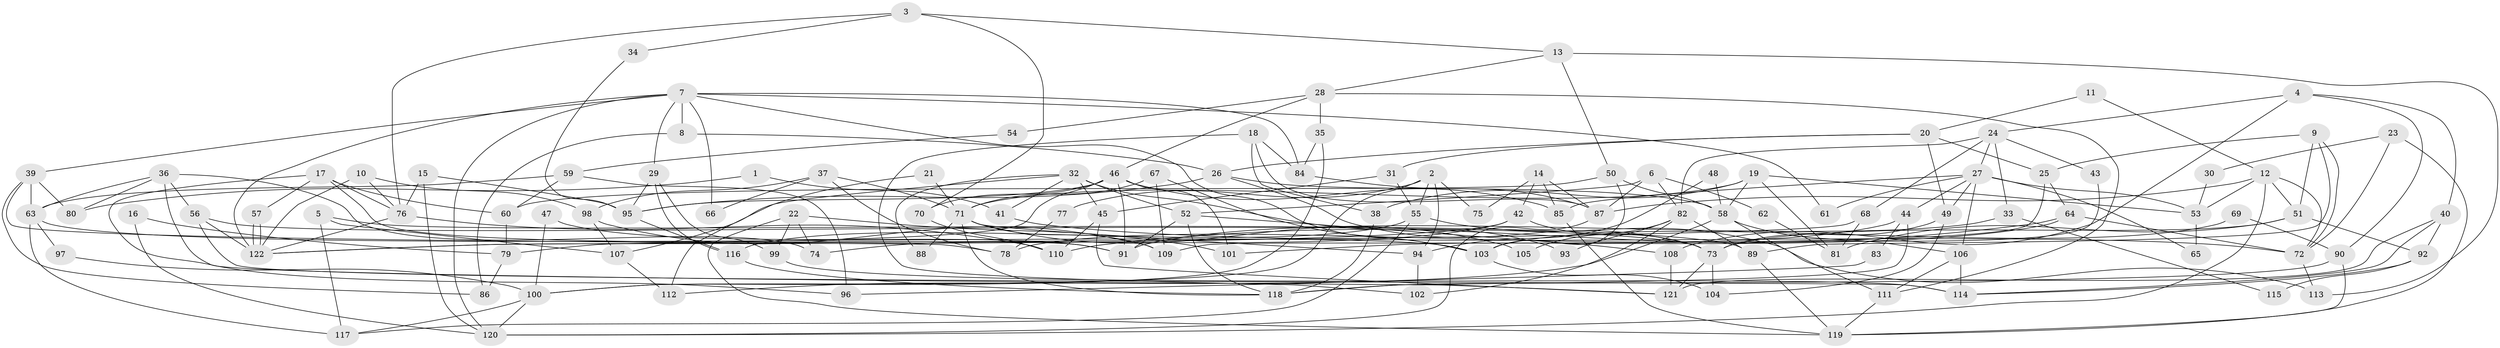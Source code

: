 // Generated by graph-tools (version 1.1) at 2025/36/03/09/25 02:36:05]
// undirected, 122 vertices, 244 edges
graph export_dot {
graph [start="1"]
  node [color=gray90,style=filled];
  1;
  2;
  3;
  4;
  5;
  6;
  7;
  8;
  9;
  10;
  11;
  12;
  13;
  14;
  15;
  16;
  17;
  18;
  19;
  20;
  21;
  22;
  23;
  24;
  25;
  26;
  27;
  28;
  29;
  30;
  31;
  32;
  33;
  34;
  35;
  36;
  37;
  38;
  39;
  40;
  41;
  42;
  43;
  44;
  45;
  46;
  47;
  48;
  49;
  50;
  51;
  52;
  53;
  54;
  55;
  56;
  57;
  58;
  59;
  60;
  61;
  62;
  63;
  64;
  65;
  66;
  67;
  68;
  69;
  70;
  71;
  72;
  73;
  74;
  75;
  76;
  77;
  78;
  79;
  80;
  81;
  82;
  83;
  84;
  85;
  86;
  87;
  88;
  89;
  90;
  91;
  92;
  93;
  94;
  95;
  96;
  97;
  98;
  99;
  100;
  101;
  102;
  103;
  104;
  105;
  106;
  107;
  108;
  109;
  110;
  111;
  112;
  113;
  114;
  115;
  116;
  117;
  118;
  119;
  120;
  121;
  122;
  1 -- 80;
  1 -- 41;
  2 -- 55;
  2 -- 94;
  2 -- 75;
  2 -- 77;
  2 -- 100;
  3 -- 76;
  3 -- 13;
  3 -- 34;
  3 -- 70;
  4 -- 108;
  4 -- 24;
  4 -- 40;
  4 -- 90;
  5 -- 107;
  5 -- 89;
  5 -- 117;
  6 -- 87;
  6 -- 82;
  6 -- 52;
  6 -- 62;
  7 -- 103;
  7 -- 122;
  7 -- 8;
  7 -- 29;
  7 -- 39;
  7 -- 61;
  7 -- 66;
  7 -- 84;
  7 -- 120;
  8 -- 86;
  8 -- 26;
  9 -- 72;
  9 -- 51;
  9 -- 25;
  9 -- 89;
  10 -- 76;
  10 -- 122;
  10 -- 98;
  11 -- 12;
  11 -- 20;
  12 -- 120;
  12 -- 87;
  12 -- 51;
  12 -- 53;
  12 -- 72;
  13 -- 50;
  13 -- 28;
  13 -- 113;
  14 -- 85;
  14 -- 42;
  14 -- 75;
  14 -- 87;
  15 -- 95;
  15 -- 120;
  15 -- 76;
  16 -- 79;
  16 -- 120;
  17 -- 76;
  17 -- 91;
  17 -- 57;
  17 -- 60;
  17 -- 96;
  18 -- 87;
  18 -- 84;
  18 -- 38;
  18 -- 102;
  19 -- 58;
  19 -- 38;
  19 -- 53;
  19 -- 71;
  19 -- 81;
  20 -- 25;
  20 -- 26;
  20 -- 31;
  20 -- 49;
  21 -- 112;
  21 -- 71;
  22 -- 119;
  22 -- 101;
  22 -- 74;
  22 -- 99;
  23 -- 72;
  23 -- 119;
  23 -- 30;
  24 -- 27;
  24 -- 68;
  24 -- 33;
  24 -- 43;
  24 -- 82;
  25 -- 64;
  25 -- 109;
  26 -- 73;
  26 -- 58;
  26 -- 95;
  27 -- 53;
  27 -- 44;
  27 -- 49;
  27 -- 61;
  27 -- 65;
  27 -- 85;
  27 -- 106;
  28 -- 35;
  28 -- 46;
  28 -- 54;
  28 -- 111;
  29 -- 99;
  29 -- 95;
  29 -- 116;
  30 -- 53;
  31 -- 45;
  31 -- 55;
  32 -- 45;
  32 -- 52;
  32 -- 41;
  32 -- 88;
  32 -- 93;
  32 -- 107;
  33 -- 91;
  33 -- 115;
  34 -- 95;
  35 -- 84;
  35 -- 100;
  36 -- 74;
  36 -- 121;
  36 -- 56;
  36 -- 63;
  36 -- 80;
  37 -- 71;
  37 -- 98;
  37 -- 66;
  37 -- 78;
  38 -- 118;
  39 -- 63;
  39 -- 78;
  39 -- 80;
  39 -- 86;
  40 -- 92;
  40 -- 114;
  40 -- 121;
  41 -- 72;
  42 -- 122;
  42 -- 73;
  42 -- 74;
  43 -- 73;
  44 -- 118;
  44 -- 78;
  44 -- 83;
  45 -- 121;
  45 -- 110;
  46 -- 95;
  46 -- 85;
  46 -- 70;
  46 -- 79;
  46 -- 91;
  46 -- 101;
  47 -- 91;
  47 -- 100;
  48 -- 58;
  48 -- 94;
  49 -- 73;
  49 -- 104;
  50 -- 103;
  50 -- 58;
  50 -- 60;
  51 -- 73;
  51 -- 81;
  51 -- 92;
  52 -- 118;
  52 -- 91;
  52 -- 108;
  53 -- 65;
  54 -- 59;
  55 -- 116;
  55 -- 113;
  55 -- 117;
  56 -- 114;
  56 -- 73;
  56 -- 122;
  57 -- 122;
  57 -- 122;
  58 -- 111;
  58 -- 106;
  58 -- 112;
  59 -- 63;
  59 -- 60;
  59 -- 96;
  60 -- 79;
  62 -- 81;
  63 -- 117;
  63 -- 97;
  63 -- 103;
  64 -- 72;
  64 -- 110;
  64 -- 101;
  67 -- 103;
  67 -- 71;
  67 -- 109;
  68 -- 122;
  68 -- 81;
  69 -- 103;
  69 -- 90;
  70 -- 110;
  71 -- 109;
  71 -- 88;
  71 -- 94;
  71 -- 105;
  71 -- 118;
  72 -- 113;
  73 -- 104;
  73 -- 121;
  76 -- 122;
  76 -- 110;
  77 -- 78;
  79 -- 86;
  82 -- 89;
  82 -- 93;
  82 -- 102;
  82 -- 105;
  83 -- 96;
  84 -- 87;
  85 -- 119;
  87 -- 120;
  89 -- 119;
  90 -- 118;
  90 -- 119;
  92 -- 114;
  92 -- 115;
  94 -- 102;
  95 -- 116;
  97 -- 100;
  98 -- 109;
  98 -- 107;
  99 -- 114;
  100 -- 117;
  100 -- 120;
  103 -- 104;
  106 -- 111;
  106 -- 114;
  107 -- 112;
  108 -- 121;
  111 -- 119;
  116 -- 118;
}
